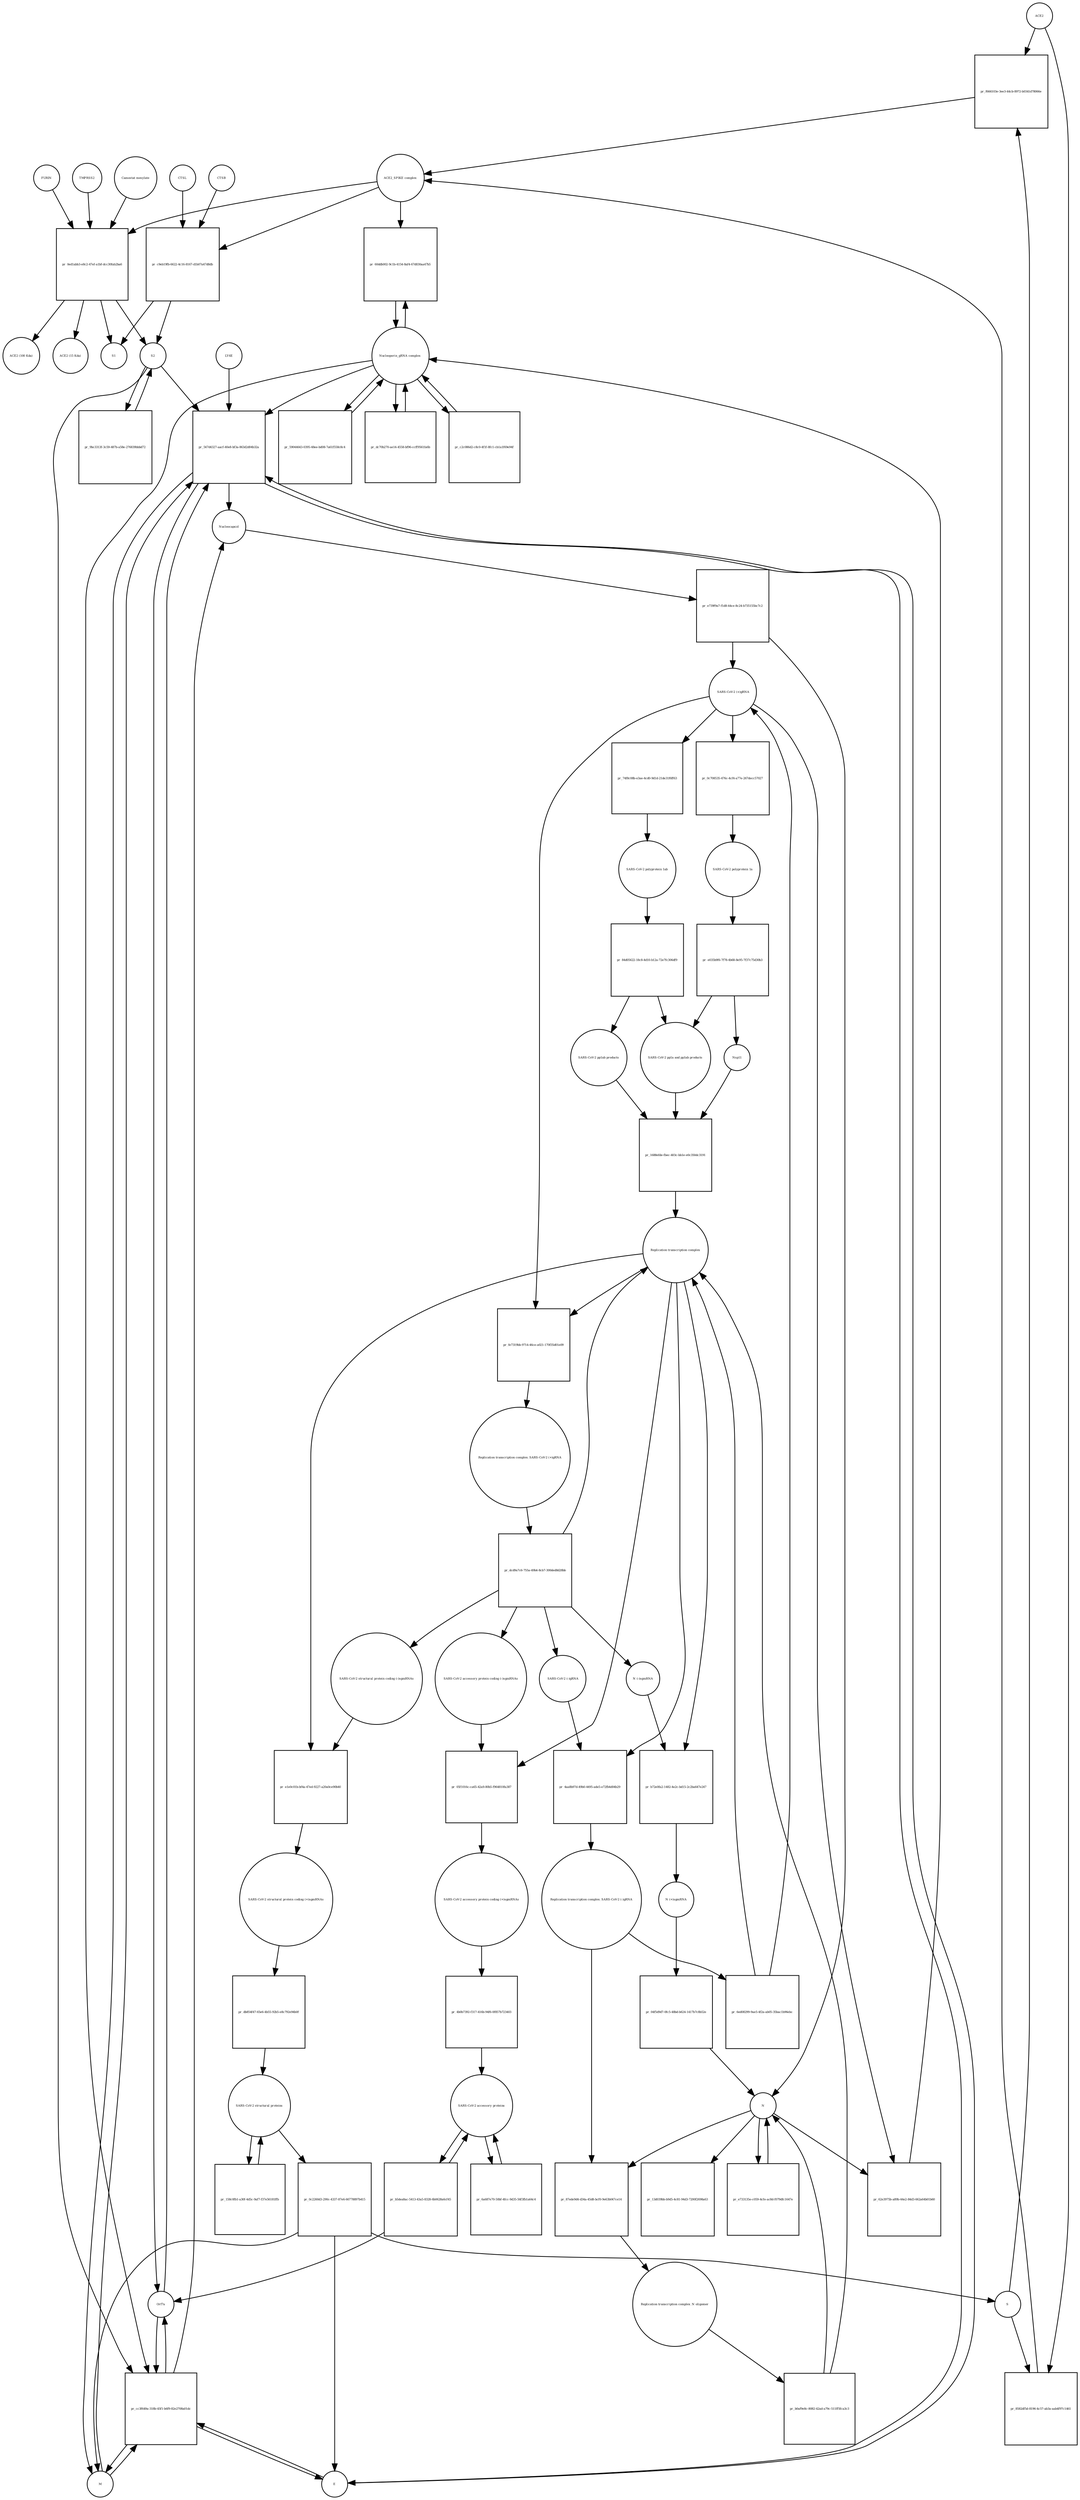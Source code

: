 strict digraph  {
ACE2 [annotation="", bipartite=0, cls=macromolecule, fontsize=4, label=ACE2, shape=circle];
"pr_f666103e-3ee3-44cb-8972-b0341d78066e" [annotation="", bipartite=1, cls=process, fontsize=4, label="pr_f666103e-3ee3-44cb-8972-b0341d78066e", shape=square];
"ACE2_SPIKE complex" [annotation="", bipartite=0, cls=complex, fontsize=4, label="ACE2_SPIKE complex", shape=circle];
S [annotation="", bipartite=0, cls="macromolecule multimer", fontsize=4, label=S, shape=circle];
"Nucleoporin_gRNA complex " [annotation="", bipartite=0, cls=complex, fontsize=4, label="Nucleoporin_gRNA complex ", shape=circle];
"pr_60ddb002-9c1b-4154-8af4-67d830aa47b5" [annotation="", bipartite=1, cls=process, fontsize=4, label="pr_60ddb002-9c1b-4154-8af4-67d830aa47b5", shape=square];
"pr_c9eb19fb-6622-4c16-8167-d1b07a47d8db" [annotation="", bipartite=1, cls=process, fontsize=4, label="pr_c9eb19fb-6622-4c16-8167-d1b07a47d8db", shape=square];
S2 [annotation="", bipartite=0, cls=macromolecule, fontsize=4, label=S2, shape=circle];
CTSB [annotation="", bipartite=0, cls=macromolecule, fontsize=4, label=CTSB, shape=circle];
CTSL [annotation="", bipartite=0, cls=macromolecule, fontsize=4, label=CTSL, shape=circle];
S1 [annotation="", bipartite=0, cls=macromolecule, fontsize=4, label=S1, shape=circle];
"pr_8582df5d-8196-4c57-ab3a-aab4f97c1461" [annotation="", bipartite=1, cls=process, fontsize=4, label="pr_8582df5d-8196-4c57-ab3a-aab4f97c1461", shape=square];
"pr_567d4327-aacf-40e8-bf3a-863d2d04b32a" [annotation="", bipartite=1, cls=process, fontsize=4, label="pr_567d4327-aacf-40e8-bf3a-863d2d04b32a", shape=square];
Nucleocapsid [annotation="", bipartite=0, cls=complex, fontsize=4, label=Nucleocapsid, shape=circle];
LY6E [annotation="", bipartite=0, cls=macromolecule, fontsize=4, label=LY6E, shape=circle];
Orf7a [annotation="", bipartite=0, cls=macromolecule, fontsize=4, label=Orf7a, shape=circle];
E [annotation="", bipartite=0, cls=macromolecule, fontsize=4, label=E, shape=circle];
M [annotation="", bipartite=0, cls=macromolecule, fontsize=4, label=M, shape=circle];
"pr_cc3f649a-318b-45f1-b6f9-82e2708a01dc" [annotation="", bipartite=1, cls=process, fontsize=4, label="pr_cc3f649a-318b-45f1-b6f9-82e2708a01dc", shape=square];
"pr_e739f9a7-f1d8-44ce-8c24-b735155bc7c2" [annotation="", bipartite=1, cls=process, fontsize=4, label="pr_e739f9a7-f1d8-44ce-8c24-b735155bc7c2", shape=square];
" SARS-CoV-2 (+)gRNA" [annotation="", bipartite=0, cls="nucleic acid feature", fontsize=4, label=" SARS-CoV-2 (+)gRNA", shape=circle];
N [annotation="", bipartite=0, cls="macromolecule multimer", fontsize=4, label=N, shape=circle];
"SARS-CoV-2 polyprotein 1ab" [annotation="", bipartite=0, cls=macromolecule, fontsize=4, label="SARS-CoV-2 polyprotein 1ab", shape=circle];
"pr_84d05622-18c8-4d10-b12a-72e7fc306df9" [annotation="", bipartite=1, cls=process, fontsize=4, label="pr_84d05622-18c8-4d10-b12a-72e7fc306df9", shape=square];
"SARS-CoV-2 pp1a and pp1ab products" [annotation="", bipartite=0, cls=complex, fontsize=4, label="SARS-CoV-2 pp1a and pp1ab products", shape=circle];
"SARS-CoV-2 pp1ab products" [annotation="", bipartite=0, cls=complex, fontsize=4, label="SARS-CoV-2 pp1ab products", shape=circle];
"SARS-CoV-2 polyprotein 1a" [annotation="", bipartite=0, cls=macromolecule, fontsize=4, label="SARS-CoV-2 polyprotein 1a", shape=circle];
"pr_e035b9f6-7f78-4b68-8e95-7f37c75d30b3" [annotation="", bipartite=1, cls=process, fontsize=4, label="pr_e035b9f6-7f78-4b68-8e95-7f37c75d30b3", shape=square];
Nsp11 [annotation="", bipartite=0, cls=macromolecule, fontsize=4, label=Nsp11, shape=circle];
"pr_59044643-0395-48ee-bd08-7a61f558c8c4" [annotation="", bipartite=1, cls=process, fontsize=4, label="pr_59044643-0395-48ee-bd08-7a61f558c8c4", shape=square];
"pr_dc70b270-ae14-4558-bf96-ccff9561fa6b" [annotation="", bipartite=1, cls=process, fontsize=4, label="pr_dc70b270-ae14-4558-bf96-ccff9561fa6b", shape=square];
"SARS-CoV-2 structural proteins" [annotation="", bipartite=0, cls=complex, fontsize=4, label="SARS-CoV-2 structural proteins", shape=circle];
"pr_0c2260d3-290c-4337-87e6-66778897b415" [annotation="", bipartite=1, cls=process, fontsize=4, label="pr_0c2260d3-290c-4337-87e6-66778897b415", shape=square];
"Replication transcription complex_SARS-CoV-2 (-)gRNA" [annotation="", bipartite=0, cls=complex, fontsize=4, label="Replication transcription complex_SARS-CoV-2 (-)gRNA", shape=circle];
"pr_87ede9d4-d34a-45d8-bcf0-9e63b047ce14" [annotation="", bipartite=1, cls=process, fontsize=4, label="pr_87ede9d4-d34a-45d8-bcf0-9e63b047ce14", shape=square];
"Replication transcription complex_N oligomer" [annotation="", bipartite=0, cls=complex, fontsize=4, label="Replication transcription complex_N oligomer", shape=circle];
"pr_13d039bb-b9d5-4c81-94d3-7200f2698a63" [annotation="", bipartite=1, cls=process, fontsize=4, label="pr_13d039bb-b9d5-4c81-94d3-7200f2698a63", shape=square];
"SARS-CoV-2 accessory proteins" [annotation="", bipartite=0, cls=complex, fontsize=4, label="SARS-CoV-2 accessory proteins", shape=circle];
"pr_6a687e70-50bf-4fcc-9d35-56f3fb1a64c4" [annotation="", bipartite=1, cls=process, fontsize=4, label="pr_6a687e70-50bf-4fcc-9d35-56f3fb1a64c4", shape=square];
"pr_158c0fb1-a30f-4d5c-9af7-f37e56181ffb" [annotation="", bipartite=1, cls=process, fontsize=4, label="pr_158c0fb1-a30f-4d5c-9af7-f37e56181ffb", shape=square];
"pr_b0af9e8c-8082-42ad-a79c-511ff5fca3c3" [annotation="", bipartite=1, cls=process, fontsize=4, label="pr_b0af9e8c-8082-42ad-a79c-511ff5fca3c3", shape=square];
"Replication transcription complex" [annotation="", bipartite=0, cls=complex, fontsize=4, label="Replication transcription complex", shape=circle];
"pr_e733135e-c059-4cfe-ac8d-f079dfc1647e" [annotation="", bipartite=1, cls=process, fontsize=4, label="pr_e733135e-c059-4cfe-ac8d-f079dfc1647e", shape=square];
"pr_1688efde-fbec-403c-bb1e-e0c350dc3191" [annotation="", bipartite=1, cls=process, fontsize=4, label="pr_1688efde-fbec-403c-bb1e-e0c350dc3191", shape=square];
"SARS-CoV-2 accessory protein coding (-)sgmRNAs" [annotation="", bipartite=0, cls=complex, fontsize=4, label="SARS-CoV-2 accessory protein coding (-)sgmRNAs", shape=circle];
"pr_05f1016c-ca65-42a9-80b5-f964810fa387" [annotation="", bipartite=1, cls=process, fontsize=4, label="pr_05f1016c-ca65-42a9-80b5-f964810fa387", shape=square];
"SARS-CoV-2 accessory protein coding (+)sgmRNAs" [annotation="", bipartite=0, cls=complex, fontsize=4, label="SARS-CoV-2 accessory protein coding (+)sgmRNAs", shape=circle];
"SARS-CoV-2 structural protein coding (-)sgmRNAs" [annotation="", bipartite=0, cls=complex, fontsize=4, label="SARS-CoV-2 structural protein coding (-)sgmRNAs", shape=circle];
"pr_e1e0c01b-bf4a-47ed-9227-a20a0ce90b40" [annotation="", bipartite=1, cls=process, fontsize=4, label="pr_e1e0c01b-bf4a-47ed-9227-a20a0ce90b40", shape=square];
"SARS-CoV-2 structural protein coding (+)sgmRNAs" [annotation="", bipartite=0, cls=complex, fontsize=4, label="SARS-CoV-2 structural protein coding (+)sgmRNAs", shape=circle];
"N (-)sgmRNA" [annotation="", bipartite=0, cls="nucleic acid feature", fontsize=4, label="N (-)sgmRNA", shape=circle];
"pr_b72e0fa2-1482-4e2c-bd15-2c2ba647e247" [annotation="", bipartite=1, cls=process, fontsize=4, label="pr_b72e0fa2-1482-4e2c-bd15-2c2ba647e247", shape=square];
"N (+)sgmRNA" [annotation="", bipartite=0, cls="nucleic acid feature", fontsize=4, label="N (+)sgmRNA", shape=circle];
"pr_04f5d9d7-0fc5-48bd-b624-1417b7c8b52e" [annotation="", bipartite=1, cls=process, fontsize=4, label="pr_04f5d9d7-0fc5-48bd-b624-1417b7c8b52e", shape=square];
"Replication transcription complex_SARS-CoV-2 (+)gRNA" [annotation="", bipartite=0, cls=complex, fontsize=4, label="Replication transcription complex_SARS-CoV-2 (+)gRNA", shape=circle];
"pr_dcd9a7c6-755a-49b4-8cb7-300ded8d28bb" [annotation="", bipartite=1, cls=process, fontsize=4, label="pr_dcd9a7c6-755a-49b4-8cb7-300ded8d28bb", shape=square];
" SARS-CoV-2 (-)gRNA" [annotation="", bipartite=0, cls="nucleic acid feature", fontsize=4, label=" SARS-CoV-2 (-)gRNA", shape=circle];
"pr_0c708535-476c-4cf4-a77e-267decc57027" [annotation="", bipartite=1, cls=process, fontsize=4, label="pr_0c708535-476c-4cf4-a77e-267decc57027", shape=square];
"pr_74f8c08b-e3ae-4cd0-9d1d-21de31f6ff63" [annotation="", bipartite=1, cls=process, fontsize=4, label="pr_74f8c08b-e3ae-4cd0-9d1d-21de31f6ff63", shape=square];
"pr_4b0b7392-f317-416b-94f6-0f857b723403" [annotation="", bipartite=1, cls=process, fontsize=4, label="pr_4b0b7392-f317-416b-94f6-0f857b723403", shape=square];
"pr_db854f47-65e6-4b55-92b5-e8c792e94b0f" [annotation="", bipartite=1, cls=process, fontsize=4, label="pr_db854f47-65e6-4b55-92b5-e8c792e94b0f", shape=square];
"pr_4aa8b97d-49b0-4495-ade5-e72fb4d04b29" [annotation="", bipartite=1, cls=process, fontsize=4, label="pr_4aa8b97d-49b0-4495-ade5-e72fb4d04b29", shape=square];
"pr_62e3975b-a89b-44e2-84d3-662a64b01b60" [annotation="", bipartite=1, cls=process, fontsize=4, label="pr_62e3975b-a89b-44e2-84d3-662a64b01b60", shape=square];
"pr_c2c086d2-c8c0-4f1f-8fc1-cb1a1f69e94f" [annotation="", bipartite=1, cls=process, fontsize=4, label="pr_c2c086d2-c8c0-4f1f-8fc1-cb1a1f69e94f", shape=square];
"pr_b5dea8ac-5413-43a5-8328-6b0628a6cf45" [annotation="", bipartite=1, cls=process, fontsize=4, label="pr_b5dea8ac-5413-43a5-8328-6b0628a6cf45", shape=square];
"pr_0ed1abb3-e8c2-47ef-a1bf-dcc30fab2ba6" [annotation="", bipartite=1, cls=process, fontsize=4, label="pr_0ed1abb3-e8c2-47ef-a1bf-dcc30fab2ba6", shape=square];
FURIN [annotation="", bipartite=0, cls=macromolecule, fontsize=4, label=FURIN, shape=circle];
TMPRSS2 [annotation="", bipartite=0, cls=macromolecule, fontsize=4, label=TMPRSS2, shape=circle];
"Camostat mesylate" [annotation="urn_miriam_pubchem.compound_2536", bipartite=0, cls="simple chemical", fontsize=4, label="Camostat mesylate", shape=circle];
"ACE2 (100 Kda)" [annotation="", bipartite=0, cls=macromolecule, fontsize=4, label="ACE2 (100 Kda)", shape=circle];
"ACE2 (15 Kda)" [annotation="", bipartite=0, cls=macromolecule, fontsize=4, label="ACE2 (15 Kda)", shape=circle];
"pr_9bc3313f-3c59-487b-a58e-276839bbbd72" [annotation="", bipartite=1, cls=process, fontsize=4, label="pr_9bc3313f-3c59-487b-a58e-276839bbbd72", shape=square];
"pr_fe7319bb-9714-46ce-a021-170f35d01e09" [annotation="", bipartite=1, cls=process, fontsize=4, label="pr_fe7319bb-9714-46ce-a021-170f35d01e09", shape=square];
"pr_6ed08299-9ae5-4f2a-ab05-35bac1b96ebc" [annotation="", bipartite=1, cls=process, fontsize=4, label="pr_6ed08299-9ae5-4f2a-ab05-35bac1b96ebc", shape=square];
ACE2 -> "pr_f666103e-3ee3-44cb-8972-b0341d78066e"  [annotation="", interaction_type=consumption];
ACE2 -> "pr_8582df5d-8196-4c57-ab3a-aab4f97c1461"  [annotation="", interaction_type=consumption];
"pr_f666103e-3ee3-44cb-8972-b0341d78066e" -> "ACE2_SPIKE complex"  [annotation="", interaction_type=production];
"ACE2_SPIKE complex" -> "pr_60ddb002-9c1b-4154-8af4-67d830aa47b5"  [annotation="urn_miriam_pubmed_32142651|urn_miriam_pubmed_32094589", interaction_type=stimulation];
"ACE2_SPIKE complex" -> "pr_c9eb19fb-6622-4c16-8167-d1b07a47d8db"  [annotation="", interaction_type=consumption];
"ACE2_SPIKE complex" -> "pr_0ed1abb3-e8c2-47ef-a1bf-dcc30fab2ba6"  [annotation="", interaction_type=consumption];
S -> "pr_f666103e-3ee3-44cb-8972-b0341d78066e"  [annotation="", interaction_type=consumption];
S -> "pr_8582df5d-8196-4c57-ab3a-aab4f97c1461"  [annotation="", interaction_type=consumption];
"Nucleoporin_gRNA complex " -> "pr_60ddb002-9c1b-4154-8af4-67d830aa47b5"  [annotation="", interaction_type=consumption];
"Nucleoporin_gRNA complex " -> "pr_567d4327-aacf-40e8-bf3a-863d2d04b32a"  [annotation="", interaction_type=consumption];
"Nucleoporin_gRNA complex " -> "pr_cc3f649a-318b-45f1-b6f9-82e2708a01dc"  [annotation="", interaction_type=consumption];
"Nucleoporin_gRNA complex " -> "pr_59044643-0395-48ee-bd08-7a61f558c8c4"  [annotation="", interaction_type=consumption];
"Nucleoporin_gRNA complex " -> "pr_dc70b270-ae14-4558-bf96-ccff9561fa6b"  [annotation="", interaction_type=consumption];
"Nucleoporin_gRNA complex " -> "pr_c2c086d2-c8c0-4f1f-8fc1-cb1a1f69e94f"  [annotation="", interaction_type=consumption];
"pr_60ddb002-9c1b-4154-8af4-67d830aa47b5" -> "Nucleoporin_gRNA complex "  [annotation="", interaction_type=production];
"pr_c9eb19fb-6622-4c16-8167-d1b07a47d8db" -> S2  [annotation="", interaction_type=production];
"pr_c9eb19fb-6622-4c16-8167-d1b07a47d8db" -> S1  [annotation="", interaction_type=production];
S2 -> "pr_567d4327-aacf-40e8-bf3a-863d2d04b32a"  [annotation="urn_miriam_doi_10.1101%2F2020.03.05.979260|urn_miriam_doi_10.1101%2F2020.04.02.021469", interaction_type=stimulation];
S2 -> "pr_cc3f649a-318b-45f1-b6f9-82e2708a01dc"  [annotation="", interaction_type=stimulation];
S2 -> "pr_9bc3313f-3c59-487b-a58e-276839bbbd72"  [annotation="", interaction_type=consumption];
CTSB -> "pr_c9eb19fb-6622-4c16-8167-d1b07a47d8db"  [annotation=urn_miriam_pubmed_32142651, interaction_type=catalysis];
CTSL -> "pr_c9eb19fb-6622-4c16-8167-d1b07a47d8db"  [annotation=urn_miriam_pubmed_32142651, interaction_type=catalysis];
"pr_8582df5d-8196-4c57-ab3a-aab4f97c1461" -> "ACE2_SPIKE complex"  [annotation="", interaction_type=production];
"pr_567d4327-aacf-40e8-bf3a-863d2d04b32a" -> Nucleocapsid  [annotation="", interaction_type=production];
"pr_567d4327-aacf-40e8-bf3a-863d2d04b32a" -> Orf7a  [annotation="", interaction_type=production];
"pr_567d4327-aacf-40e8-bf3a-863d2d04b32a" -> E  [annotation="", interaction_type=production];
"pr_567d4327-aacf-40e8-bf3a-863d2d04b32a" -> M  [annotation="", interaction_type=production];
Nucleocapsid -> "pr_e739f9a7-f1d8-44ce-8c24-b735155bc7c2"  [annotation="", interaction_type=consumption];
LY6E -> "pr_567d4327-aacf-40e8-bf3a-863d2d04b32a"  [annotation="urn_miriam_doi_10.1101%2F2020.03.05.979260|urn_miriam_doi_10.1101%2F2020.04.02.021469", interaction_type=inhibition];
Orf7a -> "pr_567d4327-aacf-40e8-bf3a-863d2d04b32a"  [annotation="", interaction_type=consumption];
Orf7a -> "pr_cc3f649a-318b-45f1-b6f9-82e2708a01dc"  [annotation="", interaction_type=consumption];
E -> "pr_567d4327-aacf-40e8-bf3a-863d2d04b32a"  [annotation="", interaction_type=consumption];
E -> "pr_cc3f649a-318b-45f1-b6f9-82e2708a01dc"  [annotation="", interaction_type=consumption];
M -> "pr_567d4327-aacf-40e8-bf3a-863d2d04b32a"  [annotation="", interaction_type=consumption];
M -> "pr_cc3f649a-318b-45f1-b6f9-82e2708a01dc"  [annotation="", interaction_type=consumption];
"pr_cc3f649a-318b-45f1-b6f9-82e2708a01dc" -> Nucleocapsid  [annotation="", interaction_type=production];
"pr_cc3f649a-318b-45f1-b6f9-82e2708a01dc" -> E  [annotation="", interaction_type=production];
"pr_cc3f649a-318b-45f1-b6f9-82e2708a01dc" -> M  [annotation="", interaction_type=production];
"pr_cc3f649a-318b-45f1-b6f9-82e2708a01dc" -> Orf7a  [annotation="", interaction_type=production];
"pr_e739f9a7-f1d8-44ce-8c24-b735155bc7c2" -> " SARS-CoV-2 (+)gRNA"  [annotation="", interaction_type=production];
"pr_e739f9a7-f1d8-44ce-8c24-b735155bc7c2" -> N  [annotation="", interaction_type=production];
" SARS-CoV-2 (+)gRNA" -> "pr_0c708535-476c-4cf4-a77e-267decc57027"  [annotation="", interaction_type=consumption];
" SARS-CoV-2 (+)gRNA" -> "pr_74f8c08b-e3ae-4cd0-9d1d-21de31f6ff63"  [annotation="", interaction_type=consumption];
" SARS-CoV-2 (+)gRNA" -> "pr_62e3975b-a89b-44e2-84d3-662a64b01b60"  [annotation="", interaction_type=consumption];
" SARS-CoV-2 (+)gRNA" -> "pr_fe7319bb-9714-46ce-a021-170f35d01e09"  [annotation="", interaction_type=consumption];
N -> "pr_87ede9d4-d34a-45d8-bcf0-9e63b047ce14"  [annotation="", interaction_type=consumption];
N -> "pr_13d039bb-b9d5-4c81-94d3-7200f2698a63"  [annotation="", interaction_type=consumption];
N -> "pr_e733135e-c059-4cfe-ac8d-f079dfc1647e"  [annotation="", interaction_type=consumption];
N -> "pr_62e3975b-a89b-44e2-84d3-662a64b01b60"  [annotation="", interaction_type=consumption];
"SARS-CoV-2 polyprotein 1ab" -> "pr_84d05622-18c8-4d10-b12a-72e7fc306df9"  [annotation=urn_miriam_pubmed_31226023, interaction_type=catalysis];
"pr_84d05622-18c8-4d10-b12a-72e7fc306df9" -> "SARS-CoV-2 pp1a and pp1ab products"  [annotation="", interaction_type=production];
"pr_84d05622-18c8-4d10-b12a-72e7fc306df9" -> "SARS-CoV-2 pp1ab products"  [annotation="", interaction_type=production];
"SARS-CoV-2 pp1a and pp1ab products" -> "pr_1688efde-fbec-403c-bb1e-e0c350dc3191"  [annotation="", interaction_type=consumption];
"SARS-CoV-2 pp1ab products" -> "pr_1688efde-fbec-403c-bb1e-e0c350dc3191"  [annotation="", interaction_type=consumption];
"SARS-CoV-2 polyprotein 1a" -> "pr_e035b9f6-7f78-4b68-8e95-7f37c75d30b3"  [annotation=urn_miriam_pubmed_31226023, interaction_type=catalysis];
"pr_e035b9f6-7f78-4b68-8e95-7f37c75d30b3" -> "SARS-CoV-2 pp1a and pp1ab products"  [annotation="", interaction_type=production];
"pr_e035b9f6-7f78-4b68-8e95-7f37c75d30b3" -> Nsp11  [annotation="", interaction_type=production];
Nsp11 -> "pr_1688efde-fbec-403c-bb1e-e0c350dc3191"  [annotation="", interaction_type=consumption];
"pr_59044643-0395-48ee-bd08-7a61f558c8c4" -> "Nucleoporin_gRNA complex "  [annotation="", interaction_type=production];
"pr_dc70b270-ae14-4558-bf96-ccff9561fa6b" -> "Nucleoporin_gRNA complex "  [annotation="", interaction_type=production];
"SARS-CoV-2 structural proteins" -> "pr_0c2260d3-290c-4337-87e6-66778897b415"  [annotation="", interaction_type=consumption];
"SARS-CoV-2 structural proteins" -> "pr_158c0fb1-a30f-4d5c-9af7-f37e56181ffb"  [annotation="", interaction_type=consumption];
"pr_0c2260d3-290c-4337-87e6-66778897b415" -> M  [annotation="", interaction_type=production];
"pr_0c2260d3-290c-4337-87e6-66778897b415" -> E  [annotation="", interaction_type=production];
"pr_0c2260d3-290c-4337-87e6-66778897b415" -> S  [annotation="", interaction_type=production];
"Replication transcription complex_SARS-CoV-2 (-)gRNA" -> "pr_87ede9d4-d34a-45d8-bcf0-9e63b047ce14"  [annotation="", interaction_type=consumption];
"Replication transcription complex_SARS-CoV-2 (-)gRNA" -> "pr_6ed08299-9ae5-4f2a-ab05-35bac1b96ebc"  [annotation="", interaction_type=consumption];
"pr_87ede9d4-d34a-45d8-bcf0-9e63b047ce14" -> "Replication transcription complex_N oligomer"  [annotation="", interaction_type=production];
"Replication transcription complex_N oligomer" -> "pr_b0af9e8c-8082-42ad-a79c-511ff5fca3c3"  [annotation="", interaction_type=consumption];
"SARS-CoV-2 accessory proteins" -> "pr_6a687e70-50bf-4fcc-9d35-56f3fb1a64c4"  [annotation="", interaction_type=consumption];
"SARS-CoV-2 accessory proteins" -> "pr_b5dea8ac-5413-43a5-8328-6b0628a6cf45"  [annotation="", interaction_type=consumption];
"pr_6a687e70-50bf-4fcc-9d35-56f3fb1a64c4" -> "SARS-CoV-2 accessory proteins"  [annotation="", interaction_type=production];
"pr_158c0fb1-a30f-4d5c-9af7-f37e56181ffb" -> "SARS-CoV-2 structural proteins"  [annotation="", interaction_type=production];
"pr_b0af9e8c-8082-42ad-a79c-511ff5fca3c3" -> "Replication transcription complex"  [annotation="", interaction_type=production];
"pr_b0af9e8c-8082-42ad-a79c-511ff5fca3c3" -> N  [annotation="", interaction_type=production];
"Replication transcription complex" -> "pr_05f1016c-ca65-42a9-80b5-f964810fa387"  [annotation="", interaction_type="necessary stimulation"];
"Replication transcription complex" -> "pr_e1e0c01b-bf4a-47ed-9227-a20a0ce90b40"  [annotation="", interaction_type="necessary stimulation"];
"Replication transcription complex" -> "pr_b72e0fa2-1482-4e2c-bd15-2c2ba647e247"  [annotation="", interaction_type="necessary stimulation"];
"Replication transcription complex" -> "pr_4aa8b97d-49b0-4495-ade5-e72fb4d04b29"  [annotation="", interaction_type=consumption];
"Replication transcription complex" -> "pr_fe7319bb-9714-46ce-a021-170f35d01e09"  [annotation="", interaction_type=consumption];
"pr_e733135e-c059-4cfe-ac8d-f079dfc1647e" -> N  [annotation="", interaction_type=production];
"pr_1688efde-fbec-403c-bb1e-e0c350dc3191" -> "Replication transcription complex"  [annotation="", interaction_type=production];
"SARS-CoV-2 accessory protein coding (-)sgmRNAs" -> "pr_05f1016c-ca65-42a9-80b5-f964810fa387"  [annotation="", interaction_type=consumption];
"pr_05f1016c-ca65-42a9-80b5-f964810fa387" -> "SARS-CoV-2 accessory protein coding (+)sgmRNAs"  [annotation="", interaction_type=production];
"SARS-CoV-2 accessory protein coding (+)sgmRNAs" -> "pr_4b0b7392-f317-416b-94f6-0f857b723403"  [annotation="", interaction_type=consumption];
"SARS-CoV-2 structural protein coding (-)sgmRNAs" -> "pr_e1e0c01b-bf4a-47ed-9227-a20a0ce90b40"  [annotation="", interaction_type=consumption];
"pr_e1e0c01b-bf4a-47ed-9227-a20a0ce90b40" -> "SARS-CoV-2 structural protein coding (+)sgmRNAs"  [annotation="", interaction_type=production];
"SARS-CoV-2 structural protein coding (+)sgmRNAs" -> "pr_db854f47-65e6-4b55-92b5-e8c792e94b0f"  [annotation="", interaction_type=consumption];
"N (-)sgmRNA" -> "pr_b72e0fa2-1482-4e2c-bd15-2c2ba647e247"  [annotation="", interaction_type=consumption];
"pr_b72e0fa2-1482-4e2c-bd15-2c2ba647e247" -> "N (+)sgmRNA"  [annotation="", interaction_type=production];
"N (+)sgmRNA" -> "pr_04f5d9d7-0fc5-48bd-b624-1417b7c8b52e"  [annotation="", interaction_type=consumption];
"pr_04f5d9d7-0fc5-48bd-b624-1417b7c8b52e" -> N  [annotation="", interaction_type=production];
"Replication transcription complex_SARS-CoV-2 (+)gRNA" -> "pr_dcd9a7c6-755a-49b4-8cb7-300ded8d28bb"  [annotation="", interaction_type=consumption];
"pr_dcd9a7c6-755a-49b4-8cb7-300ded8d28bb" -> " SARS-CoV-2 (-)gRNA"  [annotation="", interaction_type=production];
"pr_dcd9a7c6-755a-49b4-8cb7-300ded8d28bb" -> "SARS-CoV-2 accessory protein coding (-)sgmRNAs"  [annotation="", interaction_type=production];
"pr_dcd9a7c6-755a-49b4-8cb7-300ded8d28bb" -> "SARS-CoV-2 structural protein coding (-)sgmRNAs"  [annotation="", interaction_type=production];
"pr_dcd9a7c6-755a-49b4-8cb7-300ded8d28bb" -> "N (-)sgmRNA"  [annotation="", interaction_type=production];
"pr_dcd9a7c6-755a-49b4-8cb7-300ded8d28bb" -> "Replication transcription complex"  [annotation="", interaction_type=production];
" SARS-CoV-2 (-)gRNA" -> "pr_4aa8b97d-49b0-4495-ade5-e72fb4d04b29"  [annotation="", interaction_type=consumption];
"pr_0c708535-476c-4cf4-a77e-267decc57027" -> "SARS-CoV-2 polyprotein 1a"  [annotation="", interaction_type=production];
"pr_74f8c08b-e3ae-4cd0-9d1d-21de31f6ff63" -> "SARS-CoV-2 polyprotein 1ab"  [annotation="", interaction_type=production];
"pr_4b0b7392-f317-416b-94f6-0f857b723403" -> "SARS-CoV-2 accessory proteins"  [annotation="", interaction_type=production];
"pr_db854f47-65e6-4b55-92b5-e8c792e94b0f" -> "SARS-CoV-2 structural proteins"  [annotation="", interaction_type=production];
"pr_4aa8b97d-49b0-4495-ade5-e72fb4d04b29" -> "Replication transcription complex_SARS-CoV-2 (-)gRNA"  [annotation="", interaction_type=production];
"pr_62e3975b-a89b-44e2-84d3-662a64b01b60" -> "Nucleoporin_gRNA complex "  [annotation="", interaction_type=production];
"pr_c2c086d2-c8c0-4f1f-8fc1-cb1a1f69e94f" -> "Nucleoporin_gRNA complex "  [annotation="", interaction_type=production];
"pr_b5dea8ac-5413-43a5-8328-6b0628a6cf45" -> "SARS-CoV-2 accessory proteins"  [annotation="", interaction_type=production];
"pr_b5dea8ac-5413-43a5-8328-6b0628a6cf45" -> Orf7a  [annotation="", interaction_type=production];
"pr_0ed1abb3-e8c2-47ef-a1bf-dcc30fab2ba6" -> S2  [annotation="", interaction_type=production];
"pr_0ed1abb3-e8c2-47ef-a1bf-dcc30fab2ba6" -> "ACE2 (100 Kda)"  [annotation="", interaction_type=production];
"pr_0ed1abb3-e8c2-47ef-a1bf-dcc30fab2ba6" -> S1  [annotation="", interaction_type=production];
"pr_0ed1abb3-e8c2-47ef-a1bf-dcc30fab2ba6" -> "ACE2 (15 Kda)"  [annotation="", interaction_type=production];
FURIN -> "pr_0ed1abb3-e8c2-47ef-a1bf-dcc30fab2ba6"  [annotation="", interaction_type=catalysis];
TMPRSS2 -> "pr_0ed1abb3-e8c2-47ef-a1bf-dcc30fab2ba6"  [annotation="", interaction_type=catalysis];
"Camostat mesylate" -> "pr_0ed1abb3-e8c2-47ef-a1bf-dcc30fab2ba6"  [annotation="", interaction_type=inhibition];
"pr_9bc3313f-3c59-487b-a58e-276839bbbd72" -> S2  [annotation="", interaction_type=production];
"pr_fe7319bb-9714-46ce-a021-170f35d01e09" -> "Replication transcription complex_SARS-CoV-2 (+)gRNA"  [annotation="", interaction_type=production];
"pr_6ed08299-9ae5-4f2a-ab05-35bac1b96ebc" -> " SARS-CoV-2 (+)gRNA"  [annotation="", interaction_type=production];
"pr_6ed08299-9ae5-4f2a-ab05-35bac1b96ebc" -> "Replication transcription complex"  [annotation="", interaction_type=production];
}

